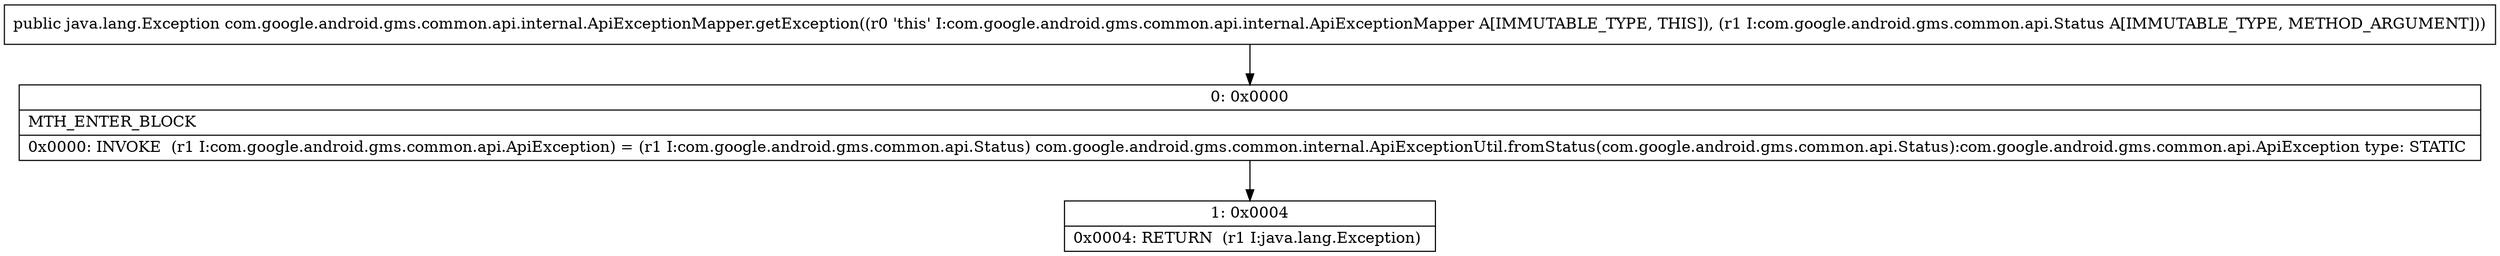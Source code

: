digraph "CFG forcom.google.android.gms.common.api.internal.ApiExceptionMapper.getException(Lcom\/google\/android\/gms\/common\/api\/Status;)Ljava\/lang\/Exception;" {
Node_0 [shape=record,label="{0\:\ 0x0000|MTH_ENTER_BLOCK\l|0x0000: INVOKE  (r1 I:com.google.android.gms.common.api.ApiException) = (r1 I:com.google.android.gms.common.api.Status) com.google.android.gms.common.internal.ApiExceptionUtil.fromStatus(com.google.android.gms.common.api.Status):com.google.android.gms.common.api.ApiException type: STATIC \l}"];
Node_1 [shape=record,label="{1\:\ 0x0004|0x0004: RETURN  (r1 I:java.lang.Exception) \l}"];
MethodNode[shape=record,label="{public java.lang.Exception com.google.android.gms.common.api.internal.ApiExceptionMapper.getException((r0 'this' I:com.google.android.gms.common.api.internal.ApiExceptionMapper A[IMMUTABLE_TYPE, THIS]), (r1 I:com.google.android.gms.common.api.Status A[IMMUTABLE_TYPE, METHOD_ARGUMENT])) }"];
MethodNode -> Node_0;
Node_0 -> Node_1;
}

